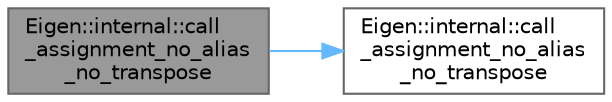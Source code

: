 digraph "Eigen::internal::call_assignment_no_alias_no_transpose"
{
 // LATEX_PDF_SIZE
  bgcolor="transparent";
  edge [fontname=Helvetica,fontsize=10,labelfontname=Helvetica,labelfontsize=10];
  node [fontname=Helvetica,fontsize=10,shape=box,height=0.2,width=0.4];
  rankdir="LR";
  Node1 [id="Node000001",label="Eigen::internal::call\l_assignment_no_alias\l_no_transpose",height=0.2,width=0.4,color="gray40", fillcolor="grey60", style="filled", fontcolor="black",tooltip=" "];
  Node1 -> Node2 [id="edge1_Node000001_Node000002",color="steelblue1",style="solid",tooltip=" "];
  Node2 [id="Node000002",label="Eigen::internal::call\l_assignment_no_alias\l_no_transpose",height=0.2,width=0.4,color="grey40", fillcolor="white", style="filled",URL="$namespace_eigen_1_1internal.html#ad37c6a435875b21fda4d7ca5a4364154",tooltip=" "];
}
